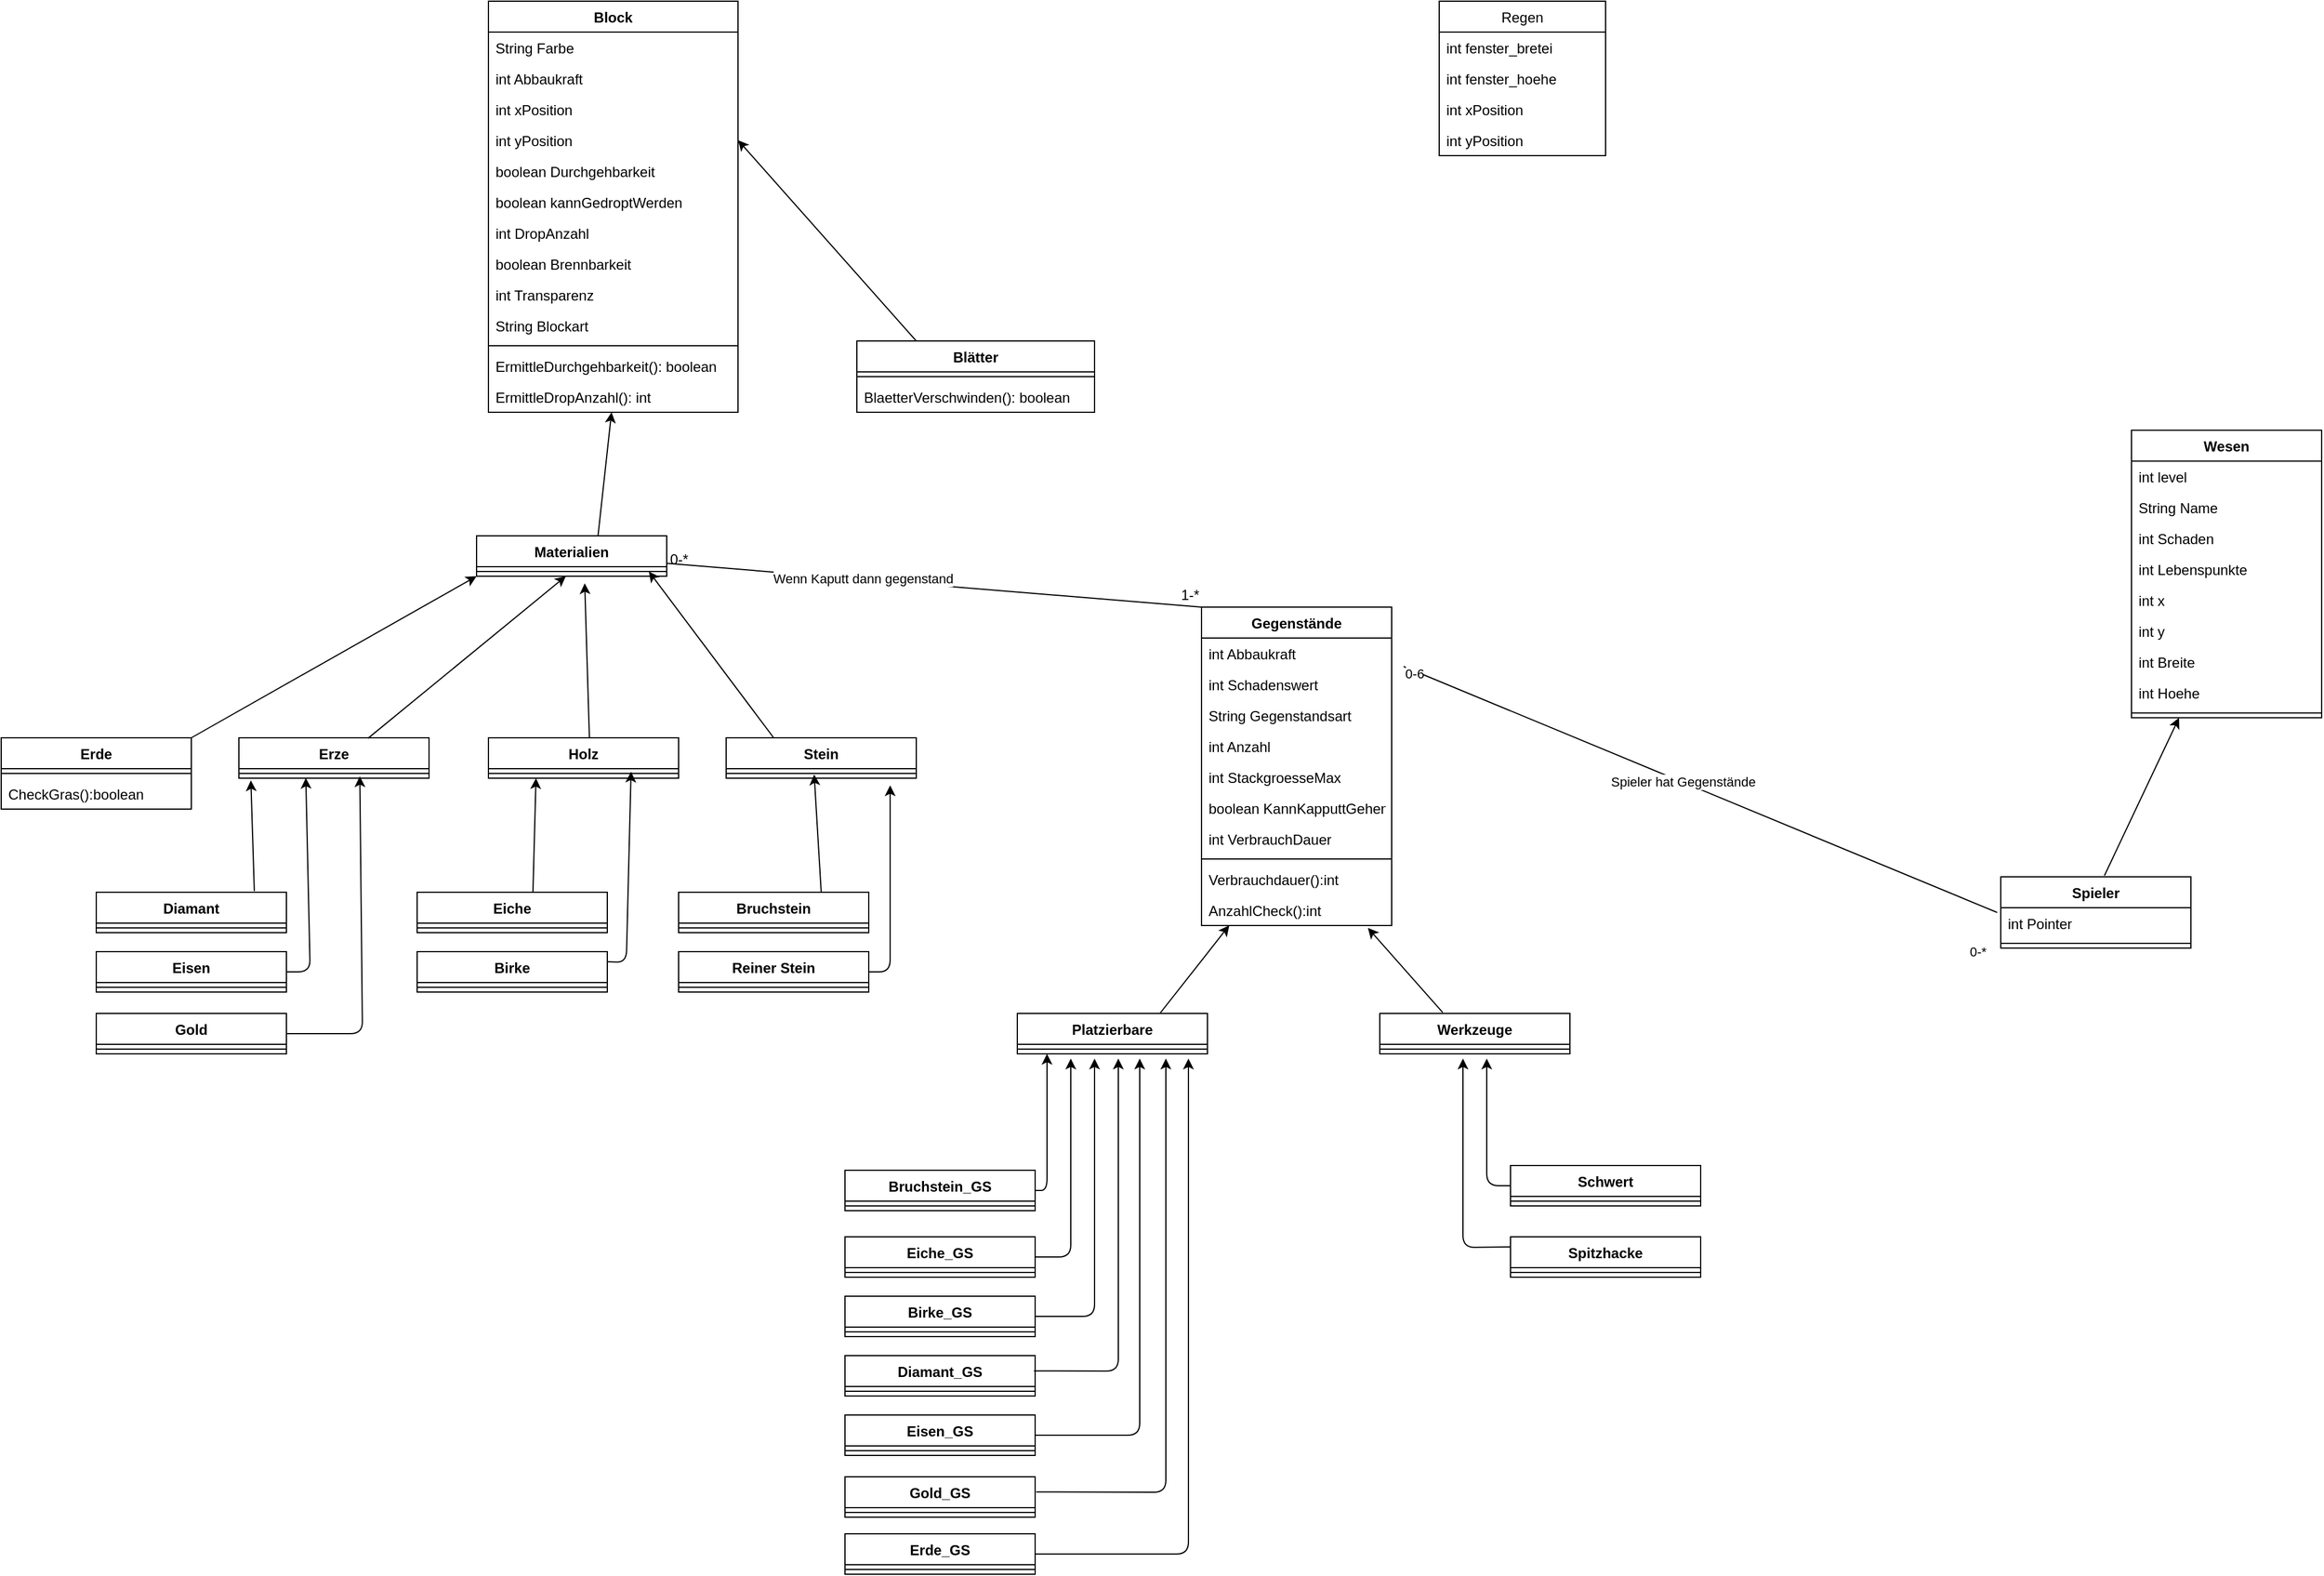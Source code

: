 <mxfile version="13.9.9" type="device"><diagram id="7vHJzy6XDyHTg5dE3Ks3" name="Page-1"><mxGraphModel dx="6648" dy="3288" grid="1" gridSize="10" guides="1" tooltips="1" connect="1" arrows="1" fold="1" page="1" pageScale="1" pageWidth="4681" pageHeight="3300" math="0" shadow="0"><root><mxCell id="0"/><mxCell id="1" parent="0"/><mxCell id="5geJouRTrV1WWw70Z9Rp-2" value="Block" style="swimlane;fontStyle=1;align=center;verticalAlign=top;childLayout=stackLayout;horizontal=1;startSize=26;horizontalStack=0;resizeParent=1;resizeParentMax=0;resizeLast=0;collapsible=1;marginBottom=0;" parent="1" vertex="1"><mxGeometry x="1620" y="500" width="210" height="346" as="geometry"/></mxCell><mxCell id="5geJouRTrV1WWw70Z9Rp-3" value="String Farbe&#10;" style="text;strokeColor=none;fillColor=none;align=left;verticalAlign=top;spacingLeft=4;spacingRight=4;overflow=hidden;rotatable=0;points=[[0,0.5],[1,0.5]];portConstraint=eastwest;" parent="5geJouRTrV1WWw70Z9Rp-2" vertex="1"><mxGeometry y="26" width="210" height="26" as="geometry"/></mxCell><mxCell id="5geJouRTrV1WWw70Z9Rp-108" value="int Abbaukraft" style="text;strokeColor=none;fillColor=none;align=left;verticalAlign=top;spacingLeft=4;spacingRight=4;overflow=hidden;rotatable=0;points=[[0,0.5],[1,0.5]];portConstraint=eastwest;" parent="5geJouRTrV1WWw70Z9Rp-2" vertex="1"><mxGeometry y="52" width="210" height="26" as="geometry"/></mxCell><mxCell id="5geJouRTrV1WWw70Z9Rp-109" value="int xPosition" style="text;strokeColor=none;fillColor=none;align=left;verticalAlign=top;spacingLeft=4;spacingRight=4;overflow=hidden;rotatable=0;points=[[0,0.5],[1,0.5]];portConstraint=eastwest;" parent="5geJouRTrV1WWw70Z9Rp-2" vertex="1"><mxGeometry y="78" width="210" height="26" as="geometry"/></mxCell><mxCell id="5geJouRTrV1WWw70Z9Rp-110" value="int yPosition" style="text;strokeColor=none;fillColor=none;align=left;verticalAlign=top;spacingLeft=4;spacingRight=4;overflow=hidden;rotatable=0;points=[[0,0.5],[1,0.5]];portConstraint=eastwest;" parent="5geJouRTrV1WWw70Z9Rp-2" vertex="1"><mxGeometry y="104" width="210" height="26" as="geometry"/></mxCell><mxCell id="5geJouRTrV1WWw70Z9Rp-122" value="boolean Durchgehbarkeit" style="text;strokeColor=none;fillColor=none;align=left;verticalAlign=top;spacingLeft=4;spacingRight=4;overflow=hidden;rotatable=0;points=[[0,0.5],[1,0.5]];portConstraint=eastwest;" parent="5geJouRTrV1WWw70Z9Rp-2" vertex="1"><mxGeometry y="130" width="210" height="26" as="geometry"/></mxCell><mxCell id="1zZVCNk5r7udjWlCaSvl-1" value="boolean kannGedroptWerden" style="text;strokeColor=none;fillColor=none;align=left;verticalAlign=top;spacingLeft=4;spacingRight=4;overflow=hidden;rotatable=0;points=[[0,0.5],[1,0.5]];portConstraint=eastwest;" parent="5geJouRTrV1WWw70Z9Rp-2" vertex="1"><mxGeometry y="156" width="210" height="26" as="geometry"/></mxCell><mxCell id="1zZVCNk5r7udjWlCaSvl-2" value="int DropAnzahl" style="text;strokeColor=none;fillColor=none;align=left;verticalAlign=top;spacingLeft=4;spacingRight=4;overflow=hidden;rotatable=0;points=[[0,0.5],[1,0.5]];portConstraint=eastwest;" parent="5geJouRTrV1WWw70Z9Rp-2" vertex="1"><mxGeometry y="182" width="210" height="26" as="geometry"/></mxCell><mxCell id="7WBk_YaZGQu58c0_EUD8-1" value="boolean Brennbarkeit&#10;" style="text;strokeColor=none;fillColor=none;align=left;verticalAlign=top;spacingLeft=4;spacingRight=4;overflow=hidden;rotatable=0;points=[[0,0.5],[1,0.5]];portConstraint=eastwest;" parent="5geJouRTrV1WWw70Z9Rp-2" vertex="1"><mxGeometry y="208" width="210" height="26" as="geometry"/></mxCell><mxCell id="Uwjnx_xtodK4OvvOHSI_-1" value="int Transparenz" style="text;strokeColor=none;fillColor=none;align=left;verticalAlign=top;spacingLeft=4;spacingRight=4;overflow=hidden;rotatable=0;points=[[0,0.5],[1,0.5]];portConstraint=eastwest;" parent="5geJouRTrV1WWw70Z9Rp-2" vertex="1"><mxGeometry y="234" width="210" height="26" as="geometry"/></mxCell><mxCell id="3" value="String Blockart" style="text;strokeColor=none;fillColor=none;align=left;verticalAlign=top;spacingLeft=4;spacingRight=4;overflow=hidden;rotatable=0;points=[[0,0.5],[1,0.5]];portConstraint=eastwest;" parent="5geJouRTrV1WWw70Z9Rp-2" vertex="1"><mxGeometry y="260" width="210" height="26" as="geometry"/></mxCell><mxCell id="5geJouRTrV1WWw70Z9Rp-4" value="" style="line;strokeWidth=1;fillColor=none;align=left;verticalAlign=middle;spacingTop=-1;spacingLeft=3;spacingRight=3;rotatable=0;labelPosition=right;points=[];portConstraint=eastwest;" parent="5geJouRTrV1WWw70Z9Rp-2" vertex="1"><mxGeometry y="286" width="210" height="8" as="geometry"/></mxCell><mxCell id="5geJouRTrV1WWw70Z9Rp-5" value="ErmittleDurchgehbarkeit(): boolean" style="text;strokeColor=none;fillColor=none;align=left;verticalAlign=top;spacingLeft=4;spacingRight=4;overflow=hidden;rotatable=0;points=[[0,0.5],[1,0.5]];portConstraint=eastwest;" parent="5geJouRTrV1WWw70Z9Rp-2" vertex="1"><mxGeometry y="294" width="210" height="26" as="geometry"/></mxCell><mxCell id="1zZVCNk5r7udjWlCaSvl-3" value="ErmittleDropAnzahl(): int" style="text;strokeColor=none;fillColor=none;align=left;verticalAlign=top;spacingLeft=4;spacingRight=4;overflow=hidden;rotatable=0;points=[[0,0.5],[1,0.5]];portConstraint=eastwest;" parent="5geJouRTrV1WWw70Z9Rp-2" vertex="1"><mxGeometry y="320" width="210" height="26" as="geometry"/></mxCell><mxCell id="5geJouRTrV1WWw70Z9Rp-7" value="Erze" style="swimlane;fontStyle=1;align=center;verticalAlign=top;childLayout=stackLayout;horizontal=1;startSize=26;horizontalStack=0;resizeParent=1;resizeParentMax=0;resizeLast=0;collapsible=1;marginBottom=0;" parent="1" vertex="1"><mxGeometry x="1410" y="1120" width="160" height="34" as="geometry"/></mxCell><mxCell id="5geJouRTrV1WWw70Z9Rp-9" value="" style="line;strokeWidth=1;fillColor=none;align=left;verticalAlign=middle;spacingTop=-1;spacingLeft=3;spacingRight=3;rotatable=0;labelPosition=right;points=[];portConstraint=eastwest;" parent="5geJouRTrV1WWw70Z9Rp-7" vertex="1"><mxGeometry y="26" width="160" height="8" as="geometry"/></mxCell><mxCell id="5geJouRTrV1WWw70Z9Rp-19" value="Stein" style="swimlane;fontStyle=1;align=center;verticalAlign=top;childLayout=stackLayout;horizontal=1;startSize=26;horizontalStack=0;resizeParent=1;resizeParentMax=0;resizeLast=0;collapsible=1;marginBottom=0;" parent="1" vertex="1"><mxGeometry x="1820" y="1120" width="160" height="34" as="geometry"/></mxCell><mxCell id="5geJouRTrV1WWw70Z9Rp-21" value="" style="line;strokeWidth=1;fillColor=none;align=left;verticalAlign=middle;spacingTop=-1;spacingLeft=3;spacingRight=3;rotatable=0;labelPosition=right;points=[];portConstraint=eastwest;" parent="5geJouRTrV1WWw70Z9Rp-19" vertex="1"><mxGeometry y="26" width="160" height="8" as="geometry"/></mxCell><mxCell id="5geJouRTrV1WWw70Z9Rp-23" value="Holz" style="swimlane;fontStyle=1;align=center;verticalAlign=top;childLayout=stackLayout;horizontal=1;startSize=26;horizontalStack=0;resizeParent=1;resizeParentMax=0;resizeLast=0;collapsible=1;marginBottom=0;" parent="1" vertex="1"><mxGeometry x="1620" y="1120" width="160" height="34" as="geometry"/></mxCell><mxCell id="5geJouRTrV1WWw70Z9Rp-25" value="" style="line;strokeWidth=1;fillColor=none;align=left;verticalAlign=middle;spacingTop=-1;spacingLeft=3;spacingRight=3;rotatable=0;labelPosition=right;points=[];portConstraint=eastwest;" parent="5geJouRTrV1WWw70Z9Rp-23" vertex="1"><mxGeometry y="26" width="160" height="8" as="geometry"/></mxCell><mxCell id="5geJouRTrV1WWw70Z9Rp-44" value="Diamant" style="swimlane;fontStyle=1;align=center;verticalAlign=top;childLayout=stackLayout;horizontal=1;startSize=26;horizontalStack=0;resizeParent=1;resizeParentMax=0;resizeLast=0;collapsible=1;marginBottom=0;" parent="1" vertex="1"><mxGeometry x="1290" y="1250" width="160" height="34" as="geometry"><mxRectangle x="1290" y="1250" width="80" height="26" as="alternateBounds"/></mxGeometry></mxCell><mxCell id="5geJouRTrV1WWw70Z9Rp-46" value="" style="line;strokeWidth=1;fillColor=none;align=left;verticalAlign=middle;spacingTop=-1;spacingLeft=3;spacingRight=3;rotatable=0;labelPosition=right;points=[];portConstraint=eastwest;" parent="5geJouRTrV1WWw70Z9Rp-44" vertex="1"><mxGeometry y="26" width="160" height="8" as="geometry"/></mxCell><mxCell id="5geJouRTrV1WWw70Z9Rp-48" value="Eisen" style="swimlane;fontStyle=1;align=center;verticalAlign=top;childLayout=stackLayout;horizontal=1;startSize=26;horizontalStack=0;resizeParent=1;resizeParentMax=0;resizeLast=0;collapsible=1;marginBottom=0;" parent="1" vertex="1"><mxGeometry x="1290" y="1300" width="160" height="34" as="geometry"/></mxCell><mxCell id="5geJouRTrV1WWw70Z9Rp-50" value="" style="line;strokeWidth=1;fillColor=none;align=left;verticalAlign=middle;spacingTop=-1;spacingLeft=3;spacingRight=3;rotatable=0;labelPosition=right;points=[];portConstraint=eastwest;" parent="5geJouRTrV1WWw70Z9Rp-48" vertex="1"><mxGeometry y="26" width="160" height="8" as="geometry"/></mxCell><mxCell id="5geJouRTrV1WWw70Z9Rp-52" value="Gold" style="swimlane;fontStyle=1;align=center;verticalAlign=top;childLayout=stackLayout;horizontal=1;startSize=26;horizontalStack=0;resizeParent=1;resizeParentMax=0;resizeLast=0;collapsible=1;marginBottom=0;" parent="1" vertex="1"><mxGeometry x="1290" y="1352" width="160" height="34" as="geometry"/></mxCell><mxCell id="5geJouRTrV1WWw70Z9Rp-54" value="" style="line;strokeWidth=1;fillColor=none;align=left;verticalAlign=middle;spacingTop=-1;spacingLeft=3;spacingRight=3;rotatable=0;labelPosition=right;points=[];portConstraint=eastwest;" parent="5geJouRTrV1WWw70Z9Rp-52" vertex="1"><mxGeometry y="26" width="160" height="8" as="geometry"/></mxCell><mxCell id="5geJouRTrV1WWw70Z9Rp-59" value="Eiche" style="swimlane;fontStyle=1;align=center;verticalAlign=top;childLayout=stackLayout;horizontal=1;startSize=26;horizontalStack=0;resizeParent=1;resizeParentMax=0;resizeLast=0;collapsible=1;marginBottom=0;" parent="1" vertex="1"><mxGeometry x="1560" y="1250" width="160" height="34" as="geometry"/></mxCell><mxCell id="5geJouRTrV1WWw70Z9Rp-61" value="" style="line;strokeWidth=1;fillColor=none;align=left;verticalAlign=middle;spacingTop=-1;spacingLeft=3;spacingRight=3;rotatable=0;labelPosition=right;points=[];portConstraint=eastwest;" parent="5geJouRTrV1WWw70Z9Rp-59" vertex="1"><mxGeometry y="26" width="160" height="8" as="geometry"/></mxCell><mxCell id="5geJouRTrV1WWw70Z9Rp-63" value="Birke" style="swimlane;fontStyle=1;align=center;verticalAlign=top;childLayout=stackLayout;horizontal=1;startSize=26;horizontalStack=0;resizeParent=1;resizeParentMax=0;resizeLast=0;collapsible=1;marginBottom=0;" parent="1" vertex="1"><mxGeometry x="1560" y="1300" width="160" height="34" as="geometry"/></mxCell><mxCell id="5geJouRTrV1WWw70Z9Rp-65" value="" style="line;strokeWidth=1;fillColor=none;align=left;verticalAlign=middle;spacingTop=-1;spacingLeft=3;spacingRight=3;rotatable=0;labelPosition=right;points=[];portConstraint=eastwest;" parent="5geJouRTrV1WWw70Z9Rp-63" vertex="1"><mxGeometry y="26" width="160" height="8" as="geometry"/></mxCell><mxCell id="5geJouRTrV1WWw70Z9Rp-69" value="Reiner Stein" style="swimlane;fontStyle=1;align=center;verticalAlign=top;childLayout=stackLayout;horizontal=1;startSize=26;horizontalStack=0;resizeParent=1;resizeParentMax=0;resizeLast=0;collapsible=1;marginBottom=0;" parent="1" vertex="1"><mxGeometry x="1780" y="1300" width="160" height="34" as="geometry"/></mxCell><mxCell id="5geJouRTrV1WWw70Z9Rp-71" value="" style="line;strokeWidth=1;fillColor=none;align=left;verticalAlign=middle;spacingTop=-1;spacingLeft=3;spacingRight=3;rotatable=0;labelPosition=right;points=[];portConstraint=eastwest;" parent="5geJouRTrV1WWw70Z9Rp-69" vertex="1"><mxGeometry y="26" width="160" height="8" as="geometry"/></mxCell><mxCell id="5geJouRTrV1WWw70Z9Rp-73" value="Bruchstein" style="swimlane;fontStyle=1;align=center;verticalAlign=top;childLayout=stackLayout;horizontal=1;startSize=26;horizontalStack=0;resizeParent=1;resizeParentMax=0;resizeLast=0;collapsible=1;marginBottom=0;" parent="1" vertex="1"><mxGeometry x="1780" y="1250" width="160" height="34" as="geometry"/></mxCell><mxCell id="5geJouRTrV1WWw70Z9Rp-75" value="" style="line;strokeWidth=1;fillColor=none;align=left;verticalAlign=middle;spacingTop=-1;spacingLeft=3;spacingRight=3;rotatable=0;labelPosition=right;points=[];portConstraint=eastwest;" parent="5geJouRTrV1WWw70Z9Rp-73" vertex="1"><mxGeometry y="26" width="160" height="8" as="geometry"/></mxCell><mxCell id="5geJouRTrV1WWw70Z9Rp-79" value="Gegenstände" style="swimlane;fontStyle=1;align=center;verticalAlign=top;childLayout=stackLayout;horizontal=1;startSize=26;horizontalStack=0;resizeParent=1;resizeParentMax=0;resizeLast=0;collapsible=1;marginBottom=0;" parent="1" vertex="1"><mxGeometry x="2220" y="1010" width="160" height="268" as="geometry"/></mxCell><mxCell id="5geJouRTrV1WWw70Z9Rp-80" value="int Abbaukraft" style="text;strokeColor=none;fillColor=none;align=left;verticalAlign=top;spacingLeft=4;spacingRight=4;overflow=hidden;rotatable=0;points=[[0,0.5],[1,0.5]];portConstraint=eastwest;" parent="5geJouRTrV1WWw70Z9Rp-79" vertex="1"><mxGeometry y="26" width="160" height="26" as="geometry"/></mxCell><mxCell id="5geJouRTrV1WWw70Z9Rp-135" value="int Schadenswert" style="text;strokeColor=none;fillColor=none;align=left;verticalAlign=top;spacingLeft=4;spacingRight=4;overflow=hidden;rotatable=0;points=[[0,0.5],[1,0.5]];portConstraint=eastwest;" parent="5geJouRTrV1WWw70Z9Rp-79" vertex="1"><mxGeometry y="52" width="160" height="26" as="geometry"/></mxCell><mxCell id="NDjzhk-DgKgl2PdgMVwz-24" value="String Gegenstandsart" style="text;strokeColor=none;fillColor=none;align=left;verticalAlign=top;spacingLeft=4;spacingRight=4;overflow=hidden;rotatable=0;points=[[0,0.5],[1,0.5]];portConstraint=eastwest;" parent="5geJouRTrV1WWw70Z9Rp-79" vertex="1"><mxGeometry y="78" width="160" height="26" as="geometry"/></mxCell><mxCell id="5geJouRTrV1WWw70Z9Rp-137" value="int Anzahl" style="text;strokeColor=none;fillColor=none;align=left;verticalAlign=top;spacingLeft=4;spacingRight=4;overflow=hidden;rotatable=0;points=[[0,0.5],[1,0.5]];portConstraint=eastwest;" parent="5geJouRTrV1WWw70Z9Rp-79" vertex="1"><mxGeometry y="104" width="160" height="26" as="geometry"/></mxCell><mxCell id="NDjzhk-DgKgl2PdgMVwz-23" value="int StackgroesseMax" style="text;strokeColor=none;fillColor=none;align=left;verticalAlign=top;spacingLeft=4;spacingRight=4;overflow=hidden;rotatable=0;points=[[0,0.5],[1,0.5]];portConstraint=eastwest;" parent="5geJouRTrV1WWw70Z9Rp-79" vertex="1"><mxGeometry y="130" width="160" height="26" as="geometry"/></mxCell><mxCell id="NDjzhk-DgKgl2PdgMVwz-25" value="boolean KannKapputtGehen" style="text;strokeColor=none;fillColor=none;align=left;verticalAlign=top;spacingLeft=4;spacingRight=4;overflow=hidden;rotatable=0;points=[[0,0.5],[1,0.5]];portConstraint=eastwest;" parent="5geJouRTrV1WWw70Z9Rp-79" vertex="1"><mxGeometry y="156" width="160" height="26" as="geometry"/></mxCell><mxCell id="NDjzhk-DgKgl2PdgMVwz-26" value="int VerbrauchDauer" style="text;strokeColor=none;fillColor=none;align=left;verticalAlign=top;spacingLeft=4;spacingRight=4;overflow=hidden;rotatable=0;points=[[0,0.5],[1,0.5]];portConstraint=eastwest;" parent="5geJouRTrV1WWw70Z9Rp-79" vertex="1"><mxGeometry y="182" width="160" height="26" as="geometry"/></mxCell><mxCell id="5geJouRTrV1WWw70Z9Rp-81" value="" style="line;strokeWidth=1;fillColor=none;align=left;verticalAlign=middle;spacingTop=-1;spacingLeft=3;spacingRight=3;rotatable=0;labelPosition=right;points=[];portConstraint=eastwest;" parent="5geJouRTrV1WWw70Z9Rp-79" vertex="1"><mxGeometry y="208" width="160" height="8" as="geometry"/></mxCell><mxCell id="NDjzhk-DgKgl2PdgMVwz-27" value="Verbrauchdauer():int" style="text;strokeColor=none;fillColor=none;align=left;verticalAlign=top;spacingLeft=4;spacingRight=4;overflow=hidden;rotatable=0;points=[[0,0.5],[1,0.5]];portConstraint=eastwest;" parent="5geJouRTrV1WWw70Z9Rp-79" vertex="1"><mxGeometry y="216" width="160" height="26" as="geometry"/></mxCell><mxCell id="NDjzhk-DgKgl2PdgMVwz-54" value="AnzahlCheck():int" style="text;strokeColor=none;fillColor=none;align=left;verticalAlign=top;spacingLeft=4;spacingRight=4;overflow=hidden;rotatable=0;points=[[0,0.5],[1,0.5]];portConstraint=eastwest;" parent="5geJouRTrV1WWw70Z9Rp-79" vertex="1"><mxGeometry y="242" width="160" height="26" as="geometry"/></mxCell><mxCell id="5geJouRTrV1WWw70Z9Rp-83" value="Wesen" style="swimlane;fontStyle=1;align=center;verticalAlign=top;childLayout=stackLayout;horizontal=1;startSize=26;horizontalStack=0;resizeParent=1;resizeParentMax=0;resizeLast=0;collapsible=1;marginBottom=0;" parent="1" vertex="1"><mxGeometry x="3002.52" y="861.16" width="160" height="242" as="geometry"/></mxCell><mxCell id="5geJouRTrV1WWw70Z9Rp-84" value="int level" style="text;strokeColor=none;fillColor=none;align=left;verticalAlign=top;spacingLeft=4;spacingRight=4;overflow=hidden;rotatable=0;points=[[0,0.5],[1,0.5]];portConstraint=eastwest;" parent="5geJouRTrV1WWw70Z9Rp-83" vertex="1"><mxGeometry y="26" width="160" height="26" as="geometry"/></mxCell><mxCell id="5geJouRTrV1WWw70Z9Rp-123" value="String Name" style="text;strokeColor=none;fillColor=none;align=left;verticalAlign=top;spacingLeft=4;spacingRight=4;overflow=hidden;rotatable=0;points=[[0,0.5],[1,0.5]];portConstraint=eastwest;" parent="5geJouRTrV1WWw70Z9Rp-83" vertex="1"><mxGeometry y="52" width="160" height="26" as="geometry"/></mxCell><mxCell id="5geJouRTrV1WWw70Z9Rp-125" value="int Schaden" style="text;strokeColor=none;fillColor=none;align=left;verticalAlign=top;spacingLeft=4;spacingRight=4;overflow=hidden;rotatable=0;points=[[0,0.5],[1,0.5]];portConstraint=eastwest;" parent="5geJouRTrV1WWw70Z9Rp-83" vertex="1"><mxGeometry y="78" width="160" height="26" as="geometry"/></mxCell><mxCell id="5geJouRTrV1WWw70Z9Rp-136" value="int Lebenspunkte" style="text;strokeColor=none;fillColor=none;align=left;verticalAlign=top;spacingLeft=4;spacingRight=4;overflow=hidden;rotatable=0;points=[[0,0.5],[1,0.5]];portConstraint=eastwest;" parent="5geJouRTrV1WWw70Z9Rp-83" vertex="1"><mxGeometry y="104" width="160" height="26" as="geometry"/></mxCell><mxCell id="15" value="int x" style="text;strokeColor=none;fillColor=none;align=left;verticalAlign=top;spacingLeft=4;spacingRight=4;overflow=hidden;rotatable=0;points=[[0,0.5],[1,0.5]];portConstraint=eastwest;" parent="5geJouRTrV1WWw70Z9Rp-83" vertex="1"><mxGeometry y="130" width="160" height="26" as="geometry"/></mxCell><mxCell id="16" value="int y" style="text;strokeColor=none;fillColor=none;align=left;verticalAlign=top;spacingLeft=4;spacingRight=4;overflow=hidden;rotatable=0;points=[[0,0.5],[1,0.5]];portConstraint=eastwest;" parent="5geJouRTrV1WWw70Z9Rp-83" vertex="1"><mxGeometry y="156" width="160" height="26" as="geometry"/></mxCell><mxCell id="17" value="int Breite&#10;" style="text;strokeColor=none;fillColor=none;align=left;verticalAlign=top;spacingLeft=4;spacingRight=4;overflow=hidden;rotatable=0;points=[[0,0.5],[1,0.5]];portConstraint=eastwest;" parent="5geJouRTrV1WWw70Z9Rp-83" vertex="1"><mxGeometry y="182" width="160" height="26" as="geometry"/></mxCell><mxCell id="18" value="int Hoehe" style="text;strokeColor=none;fillColor=none;align=left;verticalAlign=top;spacingLeft=4;spacingRight=4;overflow=hidden;rotatable=0;points=[[0,0.5],[1,0.5]];portConstraint=eastwest;" parent="5geJouRTrV1WWw70Z9Rp-83" vertex="1"><mxGeometry y="208" width="160" height="26" as="geometry"/></mxCell><mxCell id="5geJouRTrV1WWw70Z9Rp-85" value="" style="line;strokeWidth=1;fillColor=none;align=left;verticalAlign=middle;spacingTop=-1;spacingLeft=3;spacingRight=3;rotatable=0;labelPosition=right;points=[];portConstraint=eastwest;" parent="5geJouRTrV1WWw70Z9Rp-83" vertex="1"><mxGeometry y="234" width="160" height="8" as="geometry"/></mxCell><mxCell id="5geJouRTrV1WWw70Z9Rp-88" value="Spieler" style="swimlane;fontStyle=1;align=center;verticalAlign=top;childLayout=stackLayout;horizontal=1;startSize=26;horizontalStack=0;resizeParent=1;resizeParentMax=0;resizeLast=0;collapsible=1;marginBottom=0;" parent="1" vertex="1"><mxGeometry x="2892.52" y="1237" width="160" height="60" as="geometry"/></mxCell><mxCell id="23" value="int Pointer" style="text;strokeColor=none;fillColor=none;align=left;verticalAlign=top;spacingLeft=4;spacingRight=4;overflow=hidden;rotatable=0;points=[[0,0.5],[1,0.5]];portConstraint=eastwest;" parent="5geJouRTrV1WWw70Z9Rp-88" vertex="1"><mxGeometry y="26" width="160" height="26" as="geometry"/></mxCell><mxCell id="5geJouRTrV1WWw70Z9Rp-90" value="" style="line;strokeWidth=1;fillColor=none;align=left;verticalAlign=middle;spacingTop=-1;spacingLeft=3;spacingRight=3;rotatable=0;labelPosition=right;points=[];portConstraint=eastwest;" parent="5geJouRTrV1WWw70Z9Rp-88" vertex="1"><mxGeometry y="52" width="160" height="8" as="geometry"/></mxCell><mxCell id="5geJouRTrV1WWw70Z9Rp-92" value="" style="endArrow=classic;html=1;exitX=0.545;exitY=-0.016;exitDx=0;exitDy=0;exitPerimeter=0;entryX=0.25;entryY=1;entryDx=0;entryDy=0;" parent="1" source="5geJouRTrV1WWw70Z9Rp-88" target="5geJouRTrV1WWw70Z9Rp-83" edge="1"><mxGeometry width="50" height="50" relative="1" as="geometry"><mxPoint x="3112.52" y="1071.16" as="sourcePoint"/><mxPoint x="3054.68" y="1128.198" as="targetPoint"/></mxGeometry></mxCell><mxCell id="5geJouRTrV1WWw70Z9Rp-97" value="Spitzhacke" style="swimlane;fontStyle=1;align=center;verticalAlign=top;childLayout=stackLayout;horizontal=1;startSize=26;horizontalStack=0;resizeParent=1;resizeParentMax=0;resizeLast=0;collapsible=1;marginBottom=0;" parent="1" vertex="1"><mxGeometry x="2480" y="1540" width="160" height="34" as="geometry"/></mxCell><mxCell id="5geJouRTrV1WWw70Z9Rp-99" value="" style="line;strokeWidth=1;fillColor=none;align=left;verticalAlign=middle;spacingTop=-1;spacingLeft=3;spacingRight=3;rotatable=0;labelPosition=right;points=[];portConstraint=eastwest;" parent="5geJouRTrV1WWw70Z9Rp-97" vertex="1"><mxGeometry y="26" width="160" height="8" as="geometry"/></mxCell><mxCell id="5geJouRTrV1WWw70Z9Rp-111" value="Blätter" style="swimlane;fontStyle=1;align=center;verticalAlign=top;childLayout=stackLayout;horizontal=1;startSize=26;horizontalStack=0;resizeParent=1;resizeParentMax=0;resizeLast=0;collapsible=1;marginBottom=0;" parent="1" vertex="1"><mxGeometry x="1930" y="786" width="200" height="60" as="geometry"/></mxCell><mxCell id="5geJouRTrV1WWw70Z9Rp-113" value="" style="line;strokeWidth=1;fillColor=none;align=left;verticalAlign=middle;spacingTop=-1;spacingLeft=3;spacingRight=3;rotatable=0;labelPosition=right;points=[];portConstraint=eastwest;" parent="5geJouRTrV1WWw70Z9Rp-111" vertex="1"><mxGeometry y="26" width="200" height="8" as="geometry"/></mxCell><mxCell id="5geJouRTrV1WWw70Z9Rp-114" value="BlaetterVerschwinden(): boolean" style="text;strokeColor=none;fillColor=none;align=left;verticalAlign=top;spacingLeft=4;spacingRight=4;overflow=hidden;rotatable=0;points=[[0,0.5],[1,0.5]];portConstraint=eastwest;" parent="5geJouRTrV1WWw70Z9Rp-111" vertex="1"><mxGeometry y="34" width="200" height="26" as="geometry"/></mxCell><mxCell id="5geJouRTrV1WWw70Z9Rp-115" value="" style="endArrow=classic;html=1;exitX=0.25;exitY=0;exitDx=0;exitDy=0;entryX=1;entryY=0.5;entryDx=0;entryDy=0;" parent="1" source="5geJouRTrV1WWw70Z9Rp-111" target="5geJouRTrV1WWw70Z9Rp-110" edge="1"><mxGeometry width="50" height="50" relative="1" as="geometry"><mxPoint x="2220" y="950" as="sourcePoint"/><mxPoint x="2270" y="900" as="targetPoint"/></mxGeometry></mxCell><mxCell id="7WBk_YaZGQu58c0_EUD8-8" value="Schwert" style="swimlane;fontStyle=1;align=center;verticalAlign=top;childLayout=stackLayout;horizontal=1;startSize=26;horizontalStack=0;resizeParent=1;resizeParentMax=0;resizeLast=0;collapsible=1;marginBottom=0;" parent="1" vertex="1"><mxGeometry x="2480" y="1480" width="160" height="34" as="geometry"/></mxCell><mxCell id="7WBk_YaZGQu58c0_EUD8-10" value="" style="line;strokeWidth=1;fillColor=none;align=left;verticalAlign=middle;spacingTop=-1;spacingLeft=3;spacingRight=3;rotatable=0;labelPosition=right;points=[];portConstraint=eastwest;" parent="7WBk_YaZGQu58c0_EUD8-8" vertex="1"><mxGeometry y="26" width="160" height="8" as="geometry"/></mxCell><mxCell id="7WBk_YaZGQu58c0_EUD8-16" value="" style="endArrow=classic;html=1;entryX=0.063;entryY=1.233;entryDx=0;entryDy=0;entryPerimeter=0;" parent="1" target="5geJouRTrV1WWw70Z9Rp-9" edge="1"><mxGeometry width="50" height="50" relative="1" as="geometry"><mxPoint x="1423" y="1249" as="sourcePoint"/><mxPoint x="1423.28" y="1181.56" as="targetPoint"/></mxGeometry></mxCell><mxCell id="7WBk_YaZGQu58c0_EUD8-17" value="" style="endArrow=classic;html=1;exitX=1;exitY=0.5;exitDx=0;exitDy=0;entryX=0.352;entryY=0.974;entryDx=0;entryDy=0;entryPerimeter=0;" parent="1" source="5geJouRTrV1WWw70Z9Rp-48" target="5geJouRTrV1WWw70Z9Rp-9" edge="1"><mxGeometry width="50" height="50" relative="1" as="geometry"><mxPoint x="1570" y="1380" as="sourcePoint"/><mxPoint x="1470" y="1184.004" as="targetPoint"/><Array as="points"><mxPoint x="1470" y="1317"/></Array></mxGeometry></mxCell><mxCell id="7WBk_YaZGQu58c0_EUD8-18" value="" style="endArrow=classic;html=1;exitX=1;exitY=0.5;exitDx=0;exitDy=0;entryX=0.636;entryY=0.802;entryDx=0;entryDy=0;entryPerimeter=0;" parent="1" source="5geJouRTrV1WWw70Z9Rp-52" target="5geJouRTrV1WWw70Z9Rp-9" edge="1"><mxGeometry width="50" height="50" relative="1" as="geometry"><mxPoint x="1453" y="1369" as="sourcePoint"/><mxPoint x="1513.84" y="1179.662" as="targetPoint"/><Array as="points"><mxPoint x="1514" y="1369"/></Array></mxGeometry></mxCell><mxCell id="7WBk_YaZGQu58c0_EUD8-19" value="" style="endArrow=classic;html=1;exitX=0.609;exitY=0;exitDx=0;exitDy=0;exitPerimeter=0;entryX=0.25;entryY=1;entryDx=0;entryDy=0;" parent="1" source="5geJouRTrV1WWw70Z9Rp-59" target="5geJouRTrV1WWw70Z9Rp-23" edge="1"><mxGeometry width="50" height="50" relative="1" as="geometry"><mxPoint x="1880" y="1260" as="sourcePoint"/><mxPoint x="1659" y="1208" as="targetPoint"/></mxGeometry></mxCell><mxCell id="7WBk_YaZGQu58c0_EUD8-20" value="" style="endArrow=classic;html=1;exitX=1;exitY=0.25;exitDx=0;exitDy=0;entryX=0.75;entryY=0.316;entryDx=0;entryDy=0;entryPerimeter=0;" parent="1" source="5geJouRTrV1WWw70Z9Rp-63" target="5geJouRTrV1WWw70Z9Rp-25" edge="1"><mxGeometry width="50" height="50" relative="1" as="geometry"><mxPoint x="1880" y="1260" as="sourcePoint"/><mxPoint x="1735.84" y="1209.172" as="targetPoint"/><Array as="points"><mxPoint x="1736" y="1309"/></Array></mxGeometry></mxCell><mxCell id="7WBk_YaZGQu58c0_EUD8-21" value="" style="endArrow=classic;html=1;exitX=0.75;exitY=0;exitDx=0;exitDy=0;entryX=0.463;entryY=0.61;entryDx=0;entryDy=0;entryPerimeter=0;" parent="1" source="5geJouRTrV1WWw70Z9Rp-73" target="5geJouRTrV1WWw70Z9Rp-21" edge="1"><mxGeometry width="50" height="50" relative="1" as="geometry"><mxPoint x="1920" y="1170" as="sourcePoint"/><mxPoint x="1900" y="1184.004" as="targetPoint"/></mxGeometry></mxCell><mxCell id="7WBk_YaZGQu58c0_EUD8-22" value="" style="endArrow=classic;html=1;exitX=1;exitY=0.5;exitDx=0;exitDy=0;" parent="1" source="5geJouRTrV1WWw70Z9Rp-69" edge="1"><mxGeometry width="50" height="50" relative="1" as="geometry"><mxPoint x="1920" y="1260" as="sourcePoint"/><mxPoint x="1958" y="1160" as="targetPoint"/><Array as="points"><mxPoint x="1958" y="1317"/></Array></mxGeometry></mxCell><mxCell id="QDxRprDuiXOT1sud1kXB-11" value="" style="endArrow=classic;html=1;exitX=0.679;exitY=0.013;exitDx=0;exitDy=0;exitPerimeter=0;" parent="1" source="5geJouRTrV1WWw70Z9Rp-7" target="zLqyptd0PJvNbNt3CPpX-45" edge="1"><mxGeometry width="50" height="50" relative="1" as="geometry"><mxPoint x="1760" y="1310" as="sourcePoint"/><mxPoint x="1614.64" y="1031.424" as="targetPoint"/></mxGeometry></mxCell><mxCell id="QDxRprDuiXOT1sud1kXB-12" value="" style="endArrow=classic;html=1;exitX=0.531;exitY=0;exitDx=0;exitDy=0;exitPerimeter=0;" parent="1" source="5geJouRTrV1WWw70Z9Rp-23" edge="1"><mxGeometry width="50" height="50" relative="1" as="geometry"><mxPoint x="1760" y="1310" as="sourcePoint"/><mxPoint x="1701" y="990" as="targetPoint"/></mxGeometry></mxCell><mxCell id="QDxRprDuiXOT1sud1kXB-14" value="" style="endArrow=classic;html=1;exitX=0.25;exitY=0;exitDx=0;exitDy=0;entryX=0.906;entryY=0.5;entryDx=0;entryDy=0;entryPerimeter=0;" parent="1" source="5geJouRTrV1WWw70Z9Rp-19" target="zLqyptd0PJvNbNt3CPpX-45" edge="1"><mxGeometry width="50" height="50" relative="1" as="geometry"><mxPoint x="1760" y="1310" as="sourcePoint"/><mxPoint x="1772.56" y="1032.1" as="targetPoint"/></mxGeometry></mxCell><mxCell id="QDxRprDuiXOT1sud1kXB-17" value="Erde" style="swimlane;fontStyle=1;align=center;verticalAlign=top;childLayout=stackLayout;horizontal=1;startSize=26;horizontalStack=0;resizeParent=1;resizeParentMax=0;resizeLast=0;collapsible=1;marginBottom=0;" parent="1" vertex="1"><mxGeometry x="1210" y="1120" width="160" height="60" as="geometry"/></mxCell><mxCell id="QDxRprDuiXOT1sud1kXB-20" value="" style="line;strokeWidth=1;fillColor=none;align=left;verticalAlign=middle;spacingTop=-1;spacingLeft=3;spacingRight=3;rotatable=0;labelPosition=right;points=[];portConstraint=eastwest;" parent="QDxRprDuiXOT1sud1kXB-17" vertex="1"><mxGeometry y="26" width="160" height="8" as="geometry"/></mxCell><mxCell id="QDxRprDuiXOT1sud1kXB-21" value="CheckGras():boolean" style="text;strokeColor=none;fillColor=none;align=left;verticalAlign=top;spacingLeft=4;spacingRight=4;overflow=hidden;rotatable=0;points=[[0,0.5],[1,0.5]];portConstraint=eastwest;" parent="QDxRprDuiXOT1sud1kXB-17" vertex="1"><mxGeometry y="34" width="160" height="26" as="geometry"/></mxCell><mxCell id="QDxRprDuiXOT1sud1kXB-22" value="" style="endArrow=classic;html=1;exitX=1;exitY=0;exitDx=0;exitDy=0;entryX=0;entryY=1;entryDx=0;entryDy=0;" parent="1" source="QDxRprDuiXOT1sud1kXB-17" target="zLqyptd0PJvNbNt3CPpX-43" edge="1"><mxGeometry width="50" height="50" relative="1" as="geometry"><mxPoint x="1660" y="1020" as="sourcePoint"/><mxPoint x="1606.96" y="1010.026" as="targetPoint"/></mxGeometry></mxCell><mxCell id="zLqyptd0PJvNbNt3CPpX-13" value="Diamant_GS" style="swimlane;fontStyle=1;align=center;verticalAlign=top;childLayout=stackLayout;horizontal=1;startSize=26;horizontalStack=0;resizeParent=1;resizeParentMax=0;resizeLast=0;collapsible=1;marginBottom=0;" parent="1" vertex="1"><mxGeometry x="1920" y="1640" width="160" height="34" as="geometry"/></mxCell><mxCell id="zLqyptd0PJvNbNt3CPpX-14" value="" style="line;strokeWidth=1;fillColor=none;align=left;verticalAlign=middle;spacingTop=-1;spacingLeft=3;spacingRight=3;rotatable=0;labelPosition=right;points=[];portConstraint=eastwest;" parent="zLqyptd0PJvNbNt3CPpX-13" vertex="1"><mxGeometry y="26" width="160" height="8" as="geometry"/></mxCell><mxCell id="zLqyptd0PJvNbNt3CPpX-15" value="Eisen_GS" style="swimlane;fontStyle=1;align=center;verticalAlign=top;childLayout=stackLayout;horizontal=1;startSize=26;horizontalStack=0;resizeParent=1;resizeParentMax=0;resizeLast=0;collapsible=1;marginBottom=0;" parent="1" vertex="1"><mxGeometry x="1920" y="1690" width="160" height="34" as="geometry"/></mxCell><mxCell id="zLqyptd0PJvNbNt3CPpX-16" value="" style="line;strokeWidth=1;fillColor=none;align=left;verticalAlign=middle;spacingTop=-1;spacingLeft=3;spacingRight=3;rotatable=0;labelPosition=right;points=[];portConstraint=eastwest;" parent="zLqyptd0PJvNbNt3CPpX-15" vertex="1"><mxGeometry y="26" width="160" height="8" as="geometry"/></mxCell><mxCell id="zLqyptd0PJvNbNt3CPpX-17" value="Gold_GS" style="swimlane;fontStyle=1;align=center;verticalAlign=top;childLayout=stackLayout;horizontal=1;startSize=26;horizontalStack=0;resizeParent=1;resizeParentMax=0;resizeLast=0;collapsible=1;marginBottom=0;" parent="1" vertex="1"><mxGeometry x="1920" y="1742" width="160" height="34" as="geometry"/></mxCell><mxCell id="zLqyptd0PJvNbNt3CPpX-18" value="" style="line;strokeWidth=1;fillColor=none;align=left;verticalAlign=middle;spacingTop=-1;spacingLeft=3;spacingRight=3;rotatable=0;labelPosition=right;points=[];portConstraint=eastwest;" parent="zLqyptd0PJvNbNt3CPpX-17" vertex="1"><mxGeometry y="26" width="160" height="8" as="geometry"/></mxCell><mxCell id="zLqyptd0PJvNbNt3CPpX-19" value="Eiche_GS" style="swimlane;fontStyle=1;align=center;verticalAlign=top;childLayout=stackLayout;horizontal=1;startSize=26;horizontalStack=0;resizeParent=1;resizeParentMax=0;resizeLast=0;collapsible=1;marginBottom=0;" parent="1" vertex="1"><mxGeometry x="1920" y="1540" width="160" height="34" as="geometry"/></mxCell><mxCell id="zLqyptd0PJvNbNt3CPpX-20" value="" style="line;strokeWidth=1;fillColor=none;align=left;verticalAlign=middle;spacingTop=-1;spacingLeft=3;spacingRight=3;rotatable=0;labelPosition=right;points=[];portConstraint=eastwest;" parent="zLqyptd0PJvNbNt3CPpX-19" vertex="1"><mxGeometry y="26" width="160" height="8" as="geometry"/></mxCell><mxCell id="zLqyptd0PJvNbNt3CPpX-21" value="Birke_GS" style="swimlane;fontStyle=1;align=center;verticalAlign=top;childLayout=stackLayout;horizontal=1;startSize=26;horizontalStack=0;resizeParent=1;resizeParentMax=0;resizeLast=0;collapsible=1;marginBottom=0;" parent="1" vertex="1"><mxGeometry x="1920" y="1590" width="160" height="34" as="geometry"/></mxCell><mxCell id="zLqyptd0PJvNbNt3CPpX-22" value="" style="line;strokeWidth=1;fillColor=none;align=left;verticalAlign=middle;spacingTop=-1;spacingLeft=3;spacingRight=3;rotatable=0;labelPosition=right;points=[];portConstraint=eastwest;" parent="zLqyptd0PJvNbNt3CPpX-21" vertex="1"><mxGeometry y="26" width="160" height="8" as="geometry"/></mxCell><mxCell id="zLqyptd0PJvNbNt3CPpX-25" value="Bruchstein_GS" style="swimlane;fontStyle=1;align=center;verticalAlign=top;childLayout=stackLayout;horizontal=1;startSize=26;horizontalStack=0;resizeParent=1;resizeParentMax=0;resizeLast=0;collapsible=1;marginBottom=0;" parent="1" vertex="1"><mxGeometry x="1920" y="1484" width="160" height="34" as="geometry"/></mxCell><mxCell id="zLqyptd0PJvNbNt3CPpX-26" value="" style="line;strokeWidth=1;fillColor=none;align=left;verticalAlign=middle;spacingTop=-1;spacingLeft=3;spacingRight=3;rotatable=0;labelPosition=right;points=[];portConstraint=eastwest;" parent="zLqyptd0PJvNbNt3CPpX-25" vertex="1"><mxGeometry y="26" width="160" height="8" as="geometry"/></mxCell><mxCell id="zLqyptd0PJvNbNt3CPpX-38" value="" style="endArrow=none;html=1;entryX=1;entryY=0.25;entryDx=0;entryDy=0;exitX=0;exitY=0;exitDx=0;exitDy=0;" parent="1" source="5geJouRTrV1WWw70Z9Rp-79" edge="1"><mxGeometry width="50" height="50" relative="1" as="geometry"><mxPoint x="1710" y="970" as="sourcePoint"/><mxPoint x="1750" y="971.5" as="targetPoint"/><Array as="points"/></mxGeometry></mxCell><mxCell id="zLqyptd0PJvNbNt3CPpX-40" value="Wenn Kaputt dann gegenstand" style="edgeLabel;html=1;align=center;verticalAlign=middle;resizable=0;points=[];" parent="zLqyptd0PJvNbNt3CPpX-38" vertex="1" connectable="0"><mxGeometry x="0.21" relative="1" as="geometry"><mxPoint x="-1" y="-1" as="offset"/></mxGeometry></mxCell><mxCell id="zLqyptd0PJvNbNt3CPpX-41" value="" style="endArrow=classic;html=1;" parent="1" target="1zZVCNk5r7udjWlCaSvl-3" edge="1"><mxGeometry width="50" height="50" relative="1" as="geometry"><mxPoint x="1710" y="970" as="sourcePoint"/><mxPoint x="1760" y="920" as="targetPoint"/></mxGeometry></mxCell><mxCell id="zLqyptd0PJvNbNt3CPpX-43" value="Materialien" style="swimlane;fontStyle=1;align=center;verticalAlign=top;childLayout=stackLayout;horizontal=1;startSize=26;horizontalStack=0;resizeParent=1;resizeParentMax=0;resizeLast=0;collapsible=1;marginBottom=0;" parent="1" vertex="1"><mxGeometry x="1610" y="950" width="160" height="34" as="geometry"/></mxCell><mxCell id="zLqyptd0PJvNbNt3CPpX-45" value="" style="line;strokeWidth=1;fillColor=none;align=left;verticalAlign=middle;spacingTop=-1;spacingLeft=3;spacingRight=3;rotatable=0;labelPosition=right;points=[];portConstraint=eastwest;" parent="zLqyptd0PJvNbNt3CPpX-43" vertex="1"><mxGeometry y="26" width="160" height="8" as="geometry"/></mxCell><mxCell id="zLqyptd0PJvNbNt3CPpX-47" value="0-*" style="text;html=1;align=center;verticalAlign=middle;resizable=0;points=[];autosize=1;" parent="1" vertex="1"><mxGeometry x="1765" y="960" width="30" height="20" as="geometry"/></mxCell><mxCell id="zLqyptd0PJvNbNt3CPpX-48" value="1-*" style="text;html=1;align=center;verticalAlign=middle;resizable=0;points=[];autosize=1;" parent="1" vertex="1"><mxGeometry x="2195" y="990" width="30" height="20" as="geometry"/></mxCell><mxCell id="19" value="" style="endArrow=none;html=1;exitX=1.063;exitY=-0.077;exitDx=0;exitDy=0;exitPerimeter=0;entryX=-0.019;entryY=-0.038;entryDx=0;entryDy=0;entryPerimeter=0;" parent="1" source="5geJouRTrV1WWw70Z9Rp-135" edge="1"><mxGeometry width="50" height="50" relative="1" as="geometry"><mxPoint x="2670" y="1090" as="sourcePoint"/><mxPoint x="2889.48" y="1267.012" as="targetPoint"/></mxGeometry></mxCell><mxCell id="20" value="0-6" style="edgeLabel;html=1;align=center;verticalAlign=middle;resizable=0;points=[];" parent="19" vertex="1" connectable="0"><mxGeometry x="-0.962" y="-2" relative="1" as="geometry"><mxPoint as="offset"/></mxGeometry></mxCell><mxCell id="21" value="0-*" style="edgeLabel;html=1;align=center;verticalAlign=middle;resizable=0;points=[];" parent="19" vertex="1" connectable="0"><mxGeometry x="0.931" y="1" relative="1" as="geometry"><mxPoint y="41.16" as="offset"/></mxGeometry></mxCell><mxCell id="22" value="Spieler hat Gegenstände" style="edgeLabel;html=1;align=center;verticalAlign=middle;resizable=0;points=[];" parent="19" vertex="1" connectable="0"><mxGeometry x="-0.062" relative="1" as="geometry"><mxPoint as="offset"/></mxGeometry></mxCell><mxCell id="NDjzhk-DgKgl2PdgMVwz-32" value="Platzierbare" style="swimlane;fontStyle=1;align=center;verticalAlign=top;childLayout=stackLayout;horizontal=1;startSize=26;horizontalStack=0;resizeParent=1;resizeParentMax=0;resizeLast=0;collapsible=1;marginBottom=0;" parent="1" vertex="1"><mxGeometry x="2065" y="1352" width="160" height="34" as="geometry"/></mxCell><mxCell id="NDjzhk-DgKgl2PdgMVwz-34" value="" style="line;strokeWidth=1;fillColor=none;align=left;verticalAlign=middle;spacingTop=-1;spacingLeft=3;spacingRight=3;rotatable=0;labelPosition=right;points=[];portConstraint=eastwest;" parent="NDjzhk-DgKgl2PdgMVwz-32" vertex="1"><mxGeometry y="26" width="160" height="8" as="geometry"/></mxCell><mxCell id="NDjzhk-DgKgl2PdgMVwz-40" value="Werkzeuge" style="swimlane;fontStyle=1;align=center;verticalAlign=top;childLayout=stackLayout;horizontal=1;startSize=26;horizontalStack=0;resizeParent=1;resizeParentMax=0;resizeLast=0;collapsible=1;marginBottom=0;" parent="1" vertex="1"><mxGeometry x="2370" y="1352" width="160" height="34" as="geometry"/></mxCell><mxCell id="NDjzhk-DgKgl2PdgMVwz-42" value="" style="line;strokeWidth=1;fillColor=none;align=left;verticalAlign=middle;spacingTop=-1;spacingLeft=3;spacingRight=3;rotatable=0;labelPosition=right;points=[];portConstraint=eastwest;" parent="NDjzhk-DgKgl2PdgMVwz-40" vertex="1"><mxGeometry y="26" width="160" height="8" as="geometry"/></mxCell><mxCell id="NDjzhk-DgKgl2PdgMVwz-44" value="" style="endArrow=classic;html=1;exitX=0.75;exitY=0;exitDx=0;exitDy=0;entryX=0.146;entryY=0.994;entryDx=0;entryDy=0;entryPerimeter=0;" parent="1" source="NDjzhk-DgKgl2PdgMVwz-32" target="NDjzhk-DgKgl2PdgMVwz-54" edge="1"><mxGeometry width="50" height="50" relative="1" as="geometry"><mxPoint x="2200" y="1370" as="sourcePoint"/><mxPoint x="2250" y="1320" as="targetPoint"/></mxGeometry></mxCell><mxCell id="NDjzhk-DgKgl2PdgMVwz-45" value="" style="endArrow=classic;html=1;exitX=0.331;exitY=-0.023;exitDx=0;exitDy=0;exitPerimeter=0;" parent="1" source="NDjzhk-DgKgl2PdgMVwz-40" edge="1"><mxGeometry width="50" height="50" relative="1" as="geometry"><mxPoint x="2200" y="1370" as="sourcePoint"/><mxPoint x="2360" y="1280" as="targetPoint"/></mxGeometry></mxCell><mxCell id="NDjzhk-DgKgl2PdgMVwz-46" value="" style="endArrow=classic;html=1;exitX=1;exitY=0.5;exitDx=0;exitDy=0;" parent="1" source="zLqyptd0PJvNbNt3CPpX-25" edge="1"><mxGeometry width="50" height="50" relative="1" as="geometry"><mxPoint x="2200" y="1370" as="sourcePoint"/><mxPoint x="2090" y="1386" as="targetPoint"/><Array as="points"><mxPoint x="2090" y="1501"/></Array></mxGeometry></mxCell><mxCell id="NDjzhk-DgKgl2PdgMVwz-47" value="" style="endArrow=classic;html=1;exitX=1;exitY=0.5;exitDx=0;exitDy=0;" parent="1" source="zLqyptd0PJvNbNt3CPpX-19" edge="1"><mxGeometry width="50" height="50" relative="1" as="geometry"><mxPoint x="2110" y="1510" as="sourcePoint"/><mxPoint x="2110" y="1390" as="targetPoint"/><Array as="points"><mxPoint x="2110" y="1557"/></Array></mxGeometry></mxCell><mxCell id="NDjzhk-DgKgl2PdgMVwz-48" value="" style="endArrow=classic;html=1;exitX=1;exitY=0.5;exitDx=0;exitDy=0;" parent="1" source="zLqyptd0PJvNbNt3CPpX-21" edge="1"><mxGeometry width="50" height="50" relative="1" as="geometry"><mxPoint x="2110" y="1510" as="sourcePoint"/><mxPoint x="2130" y="1390" as="targetPoint"/><Array as="points"><mxPoint x="2130" y="1607"/></Array></mxGeometry></mxCell><mxCell id="NDjzhk-DgKgl2PdgMVwz-49" value="" style="endArrow=classic;html=1;exitX=0.994;exitY=0.378;exitDx=0;exitDy=0;exitPerimeter=0;" parent="1" source="zLqyptd0PJvNbNt3CPpX-13" edge="1"><mxGeometry width="50" height="50" relative="1" as="geometry"><mxPoint x="2110" y="1650" as="sourcePoint"/><mxPoint x="2150" y="1390" as="targetPoint"/><Array as="points"><mxPoint x="2150" y="1653"/></Array></mxGeometry></mxCell><mxCell id="NDjzhk-DgKgl2PdgMVwz-50" value="" style="endArrow=classic;html=1;exitX=1;exitY=0.5;exitDx=0;exitDy=0;" parent="1" source="zLqyptd0PJvNbNt3CPpX-15" edge="1"><mxGeometry width="50" height="50" relative="1" as="geometry"><mxPoint x="2110" y="1650" as="sourcePoint"/><mxPoint x="2168" y="1390" as="targetPoint"/><Array as="points"><mxPoint x="2168" y="1707"/></Array></mxGeometry></mxCell><mxCell id="NDjzhk-DgKgl2PdgMVwz-51" value="" style="endArrow=classic;html=1;exitX=1.006;exitY=0.375;exitDx=0;exitDy=0;exitPerimeter=0;" parent="1" source="zLqyptd0PJvNbNt3CPpX-17" edge="1"><mxGeometry width="50" height="50" relative="1" as="geometry"><mxPoint x="2110" y="1650" as="sourcePoint"/><mxPoint x="2190" y="1390" as="targetPoint"/><Array as="points"><mxPoint x="2190" y="1755"/></Array></mxGeometry></mxCell><mxCell id="NDjzhk-DgKgl2PdgMVwz-52" value="" style="endArrow=classic;html=1;exitX=0;exitY=0.5;exitDx=0;exitDy=0;" parent="1" source="7WBk_YaZGQu58c0_EUD8-8" edge="1"><mxGeometry width="50" height="50" relative="1" as="geometry"><mxPoint x="2330" y="1540" as="sourcePoint"/><mxPoint x="2460" y="1390" as="targetPoint"/><Array as="points"><mxPoint x="2460" y="1497"/></Array></mxGeometry></mxCell><mxCell id="NDjzhk-DgKgl2PdgMVwz-53" value="" style="endArrow=classic;html=1;exitX=0;exitY=0.25;exitDx=0;exitDy=0;" parent="1" source="5geJouRTrV1WWw70Z9Rp-97" edge="1"><mxGeometry width="50" height="50" relative="1" as="geometry"><mxPoint x="2330" y="1540" as="sourcePoint"/><mxPoint x="2440" y="1390" as="targetPoint"/><Array as="points"><mxPoint x="2440" y="1549"/></Array></mxGeometry></mxCell><mxCell id="sR4FNGxcGt-2pdwS3iii-23" value="Erde_GS" style="swimlane;fontStyle=1;align=center;verticalAlign=top;childLayout=stackLayout;horizontal=1;startSize=26;horizontalStack=0;resizeParent=1;resizeParentMax=0;resizeLast=0;collapsible=1;marginBottom=0;" parent="1" vertex="1"><mxGeometry x="1920" y="1790" width="160" height="34" as="geometry"/></mxCell><mxCell id="sR4FNGxcGt-2pdwS3iii-25" value="" style="line;strokeWidth=1;fillColor=none;align=left;verticalAlign=middle;spacingTop=-1;spacingLeft=3;spacingRight=3;rotatable=0;labelPosition=right;points=[];portConstraint=eastwest;" parent="sR4FNGxcGt-2pdwS3iii-23" vertex="1"><mxGeometry y="26" width="160" height="8" as="geometry"/></mxCell><mxCell id="sR4FNGxcGt-2pdwS3iii-27" value="" style="endArrow=classic;html=1;exitX=1;exitY=0.5;exitDx=0;exitDy=0;" parent="1" source="sR4FNGxcGt-2pdwS3iii-23" edge="1"><mxGeometry width="50" height="50" relative="1" as="geometry"><mxPoint x="2470" y="1670" as="sourcePoint"/><mxPoint x="2209" y="1390" as="targetPoint"/><Array as="points"><mxPoint x="2209" y="1807"/></Array></mxGeometry></mxCell><mxCell id="zr0-XHAWDcQ2mGOf8NZC-26" value="Regen" style="swimlane;fontStyle=0;childLayout=stackLayout;horizontal=1;startSize=26;fillColor=none;horizontalStack=0;resizeParent=1;resizeParentMax=0;resizeLast=0;collapsible=1;marginBottom=0;" vertex="1" parent="1"><mxGeometry x="2420" y="500" width="140" height="130" as="geometry"/></mxCell><mxCell id="zr0-XHAWDcQ2mGOf8NZC-27" value="int fenster_bretei" style="text;strokeColor=none;fillColor=none;align=left;verticalAlign=top;spacingLeft=4;spacingRight=4;overflow=hidden;rotatable=0;points=[[0,0.5],[1,0.5]];portConstraint=eastwest;" vertex="1" parent="zr0-XHAWDcQ2mGOf8NZC-26"><mxGeometry y="26" width="140" height="26" as="geometry"/></mxCell><mxCell id="zr0-XHAWDcQ2mGOf8NZC-28" value="int fenster_hoehe" style="text;strokeColor=none;fillColor=none;align=left;verticalAlign=top;spacingLeft=4;spacingRight=4;overflow=hidden;rotatable=0;points=[[0,0.5],[1,0.5]];portConstraint=eastwest;" vertex="1" parent="zr0-XHAWDcQ2mGOf8NZC-26"><mxGeometry y="52" width="140" height="26" as="geometry"/></mxCell><mxCell id="zr0-XHAWDcQ2mGOf8NZC-29" value="int xPosition" style="text;strokeColor=none;fillColor=none;align=left;verticalAlign=top;spacingLeft=4;spacingRight=4;overflow=hidden;rotatable=0;points=[[0,0.5],[1,0.5]];portConstraint=eastwest;" vertex="1" parent="zr0-XHAWDcQ2mGOf8NZC-26"><mxGeometry y="78" width="140" height="26" as="geometry"/></mxCell><mxCell id="zr0-XHAWDcQ2mGOf8NZC-30" value="int yPosition" style="text;strokeColor=none;fillColor=none;align=left;verticalAlign=top;spacingLeft=4;spacingRight=4;overflow=hidden;rotatable=0;points=[[0,0.5],[1,0.5]];portConstraint=eastwest;" vertex="1" parent="zr0-XHAWDcQ2mGOf8NZC-26"><mxGeometry y="104" width="140" height="26" as="geometry"/></mxCell></root></mxGraphModel></diagram></mxfile>